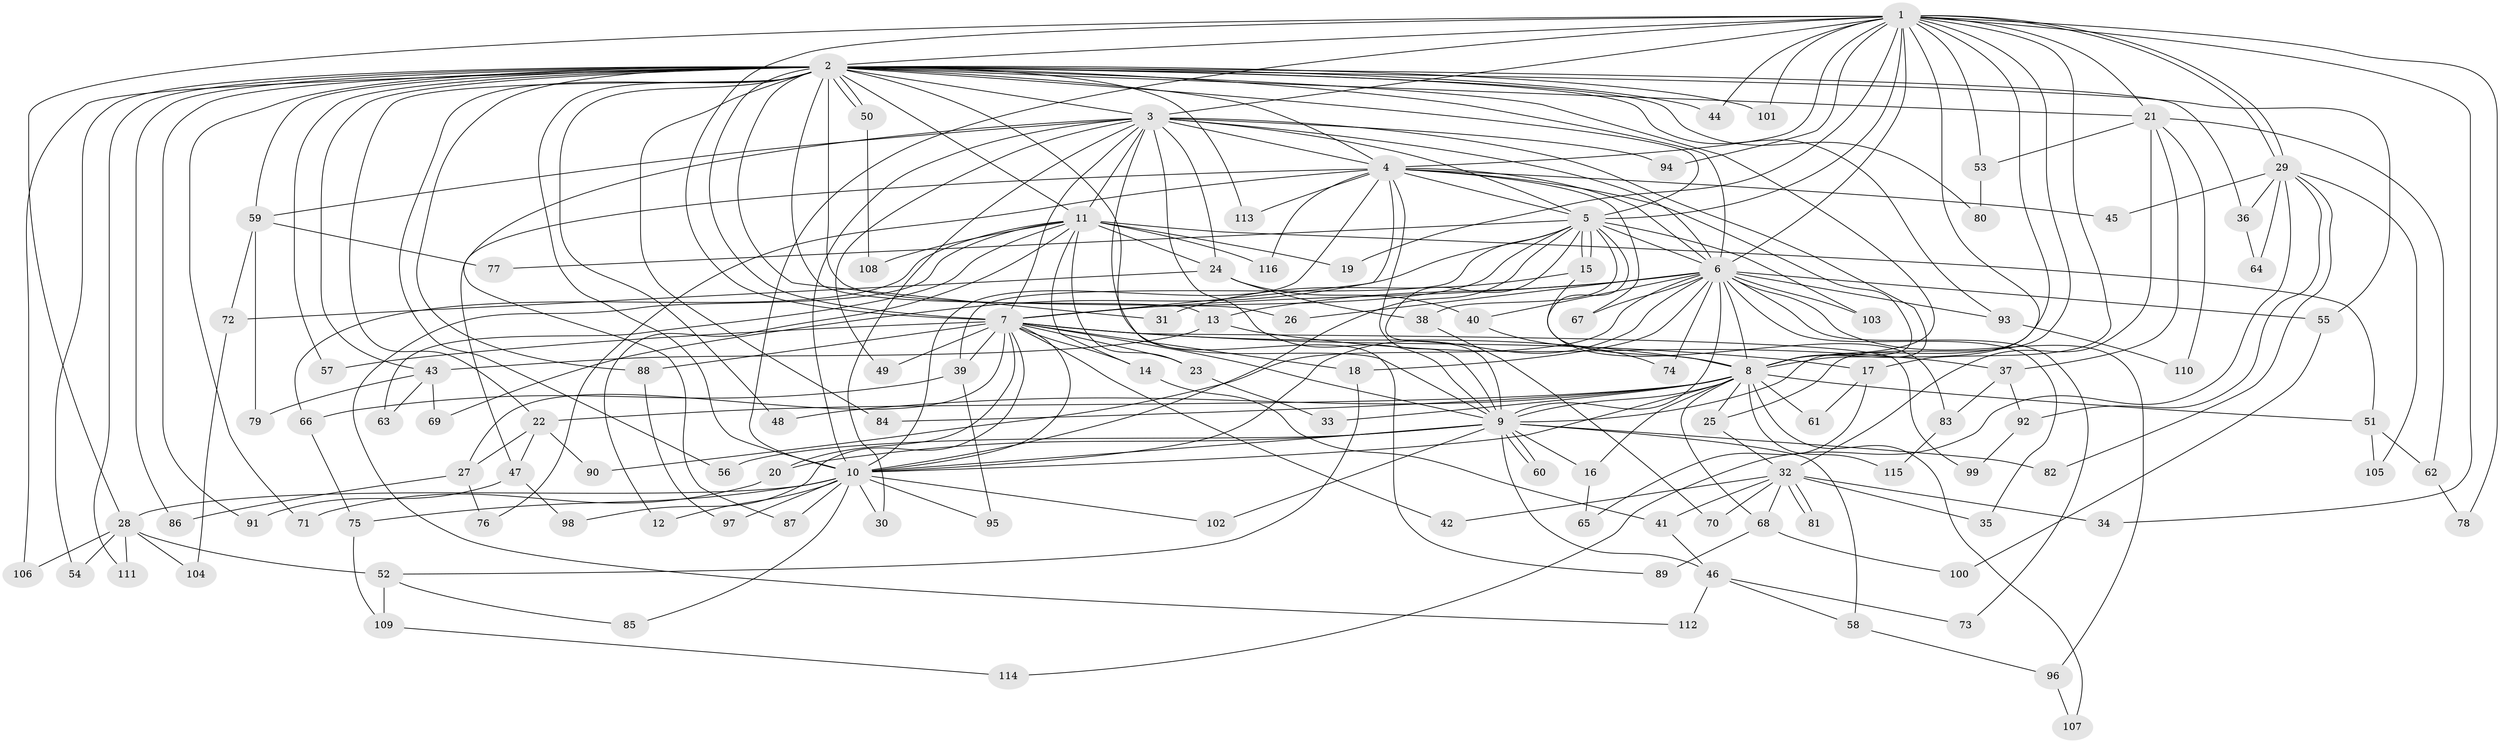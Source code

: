 // Generated by graph-tools (version 1.1) at 2025/44/03/09/25 04:44:12]
// undirected, 116 vertices, 257 edges
graph export_dot {
graph [start="1"]
  node [color=gray90,style=filled];
  1;
  2;
  3;
  4;
  5;
  6;
  7;
  8;
  9;
  10;
  11;
  12;
  13;
  14;
  15;
  16;
  17;
  18;
  19;
  20;
  21;
  22;
  23;
  24;
  25;
  26;
  27;
  28;
  29;
  30;
  31;
  32;
  33;
  34;
  35;
  36;
  37;
  38;
  39;
  40;
  41;
  42;
  43;
  44;
  45;
  46;
  47;
  48;
  49;
  50;
  51;
  52;
  53;
  54;
  55;
  56;
  57;
  58;
  59;
  60;
  61;
  62;
  63;
  64;
  65;
  66;
  67;
  68;
  69;
  70;
  71;
  72;
  73;
  74;
  75;
  76;
  77;
  78;
  79;
  80;
  81;
  82;
  83;
  84;
  85;
  86;
  87;
  88;
  89;
  90;
  91;
  92;
  93;
  94;
  95;
  96;
  97;
  98;
  99;
  100;
  101;
  102;
  103;
  104;
  105;
  106;
  107;
  108;
  109;
  110;
  111;
  112;
  113;
  114;
  115;
  116;
  1 -- 2;
  1 -- 3;
  1 -- 4;
  1 -- 5;
  1 -- 6;
  1 -- 7;
  1 -- 8;
  1 -- 9;
  1 -- 10;
  1 -- 17;
  1 -- 19;
  1 -- 21;
  1 -- 25;
  1 -- 28;
  1 -- 29;
  1 -- 29;
  1 -- 34;
  1 -- 44;
  1 -- 53;
  1 -- 78;
  1 -- 94;
  1 -- 101;
  2 -- 3;
  2 -- 4;
  2 -- 5;
  2 -- 6;
  2 -- 7;
  2 -- 8;
  2 -- 9;
  2 -- 10;
  2 -- 11;
  2 -- 13;
  2 -- 21;
  2 -- 22;
  2 -- 26;
  2 -- 31;
  2 -- 36;
  2 -- 43;
  2 -- 44;
  2 -- 48;
  2 -- 50;
  2 -- 50;
  2 -- 54;
  2 -- 55;
  2 -- 56;
  2 -- 57;
  2 -- 59;
  2 -- 71;
  2 -- 80;
  2 -- 84;
  2 -- 86;
  2 -- 88;
  2 -- 91;
  2 -- 93;
  2 -- 101;
  2 -- 106;
  2 -- 111;
  2 -- 113;
  3 -- 4;
  3 -- 5;
  3 -- 6;
  3 -- 7;
  3 -- 8;
  3 -- 9;
  3 -- 10;
  3 -- 11;
  3 -- 24;
  3 -- 30;
  3 -- 49;
  3 -- 59;
  3 -- 87;
  3 -- 89;
  3 -- 94;
  4 -- 5;
  4 -- 6;
  4 -- 7;
  4 -- 8;
  4 -- 9;
  4 -- 10;
  4 -- 45;
  4 -- 47;
  4 -- 67;
  4 -- 76;
  4 -- 113;
  4 -- 116;
  5 -- 6;
  5 -- 7;
  5 -- 8;
  5 -- 9;
  5 -- 10;
  5 -- 15;
  5 -- 15;
  5 -- 38;
  5 -- 39;
  5 -- 69;
  5 -- 77;
  5 -- 103;
  6 -- 7;
  6 -- 8;
  6 -- 9;
  6 -- 10;
  6 -- 13;
  6 -- 18;
  6 -- 26;
  6 -- 35;
  6 -- 40;
  6 -- 55;
  6 -- 67;
  6 -- 73;
  6 -- 74;
  6 -- 90;
  6 -- 93;
  6 -- 96;
  6 -- 103;
  7 -- 8;
  7 -- 9;
  7 -- 10;
  7 -- 14;
  7 -- 17;
  7 -- 18;
  7 -- 20;
  7 -- 23;
  7 -- 27;
  7 -- 39;
  7 -- 42;
  7 -- 49;
  7 -- 57;
  7 -- 88;
  7 -- 98;
  7 -- 99;
  8 -- 9;
  8 -- 10;
  8 -- 16;
  8 -- 22;
  8 -- 25;
  8 -- 33;
  8 -- 48;
  8 -- 51;
  8 -- 61;
  8 -- 68;
  8 -- 84;
  8 -- 107;
  8 -- 115;
  9 -- 10;
  9 -- 16;
  9 -- 20;
  9 -- 46;
  9 -- 56;
  9 -- 58;
  9 -- 60;
  9 -- 60;
  9 -- 82;
  9 -- 102;
  10 -- 12;
  10 -- 28;
  10 -- 30;
  10 -- 75;
  10 -- 85;
  10 -- 87;
  10 -- 95;
  10 -- 97;
  10 -- 102;
  11 -- 12;
  11 -- 14;
  11 -- 19;
  11 -- 23;
  11 -- 24;
  11 -- 51;
  11 -- 63;
  11 -- 66;
  11 -- 108;
  11 -- 112;
  11 -- 116;
  13 -- 37;
  13 -- 43;
  14 -- 41;
  15 -- 31;
  15 -- 83;
  16 -- 65;
  17 -- 61;
  17 -- 65;
  18 -- 52;
  20 -- 71;
  21 -- 32;
  21 -- 37;
  21 -- 53;
  21 -- 62;
  21 -- 110;
  22 -- 27;
  22 -- 47;
  22 -- 90;
  23 -- 33;
  24 -- 38;
  24 -- 40;
  24 -- 72;
  25 -- 32;
  27 -- 76;
  27 -- 86;
  28 -- 52;
  28 -- 54;
  28 -- 104;
  28 -- 106;
  28 -- 111;
  29 -- 36;
  29 -- 45;
  29 -- 64;
  29 -- 82;
  29 -- 92;
  29 -- 105;
  29 -- 114;
  32 -- 34;
  32 -- 35;
  32 -- 41;
  32 -- 42;
  32 -- 68;
  32 -- 70;
  32 -- 81;
  32 -- 81;
  36 -- 64;
  37 -- 83;
  37 -- 92;
  38 -- 70;
  39 -- 66;
  39 -- 95;
  40 -- 74;
  41 -- 46;
  43 -- 63;
  43 -- 69;
  43 -- 79;
  46 -- 58;
  46 -- 73;
  46 -- 112;
  47 -- 91;
  47 -- 98;
  50 -- 108;
  51 -- 62;
  51 -- 105;
  52 -- 85;
  52 -- 109;
  53 -- 80;
  55 -- 100;
  58 -- 96;
  59 -- 72;
  59 -- 77;
  59 -- 79;
  62 -- 78;
  66 -- 75;
  68 -- 89;
  68 -- 100;
  72 -- 104;
  75 -- 109;
  83 -- 115;
  88 -- 97;
  92 -- 99;
  93 -- 110;
  96 -- 107;
  109 -- 114;
}
